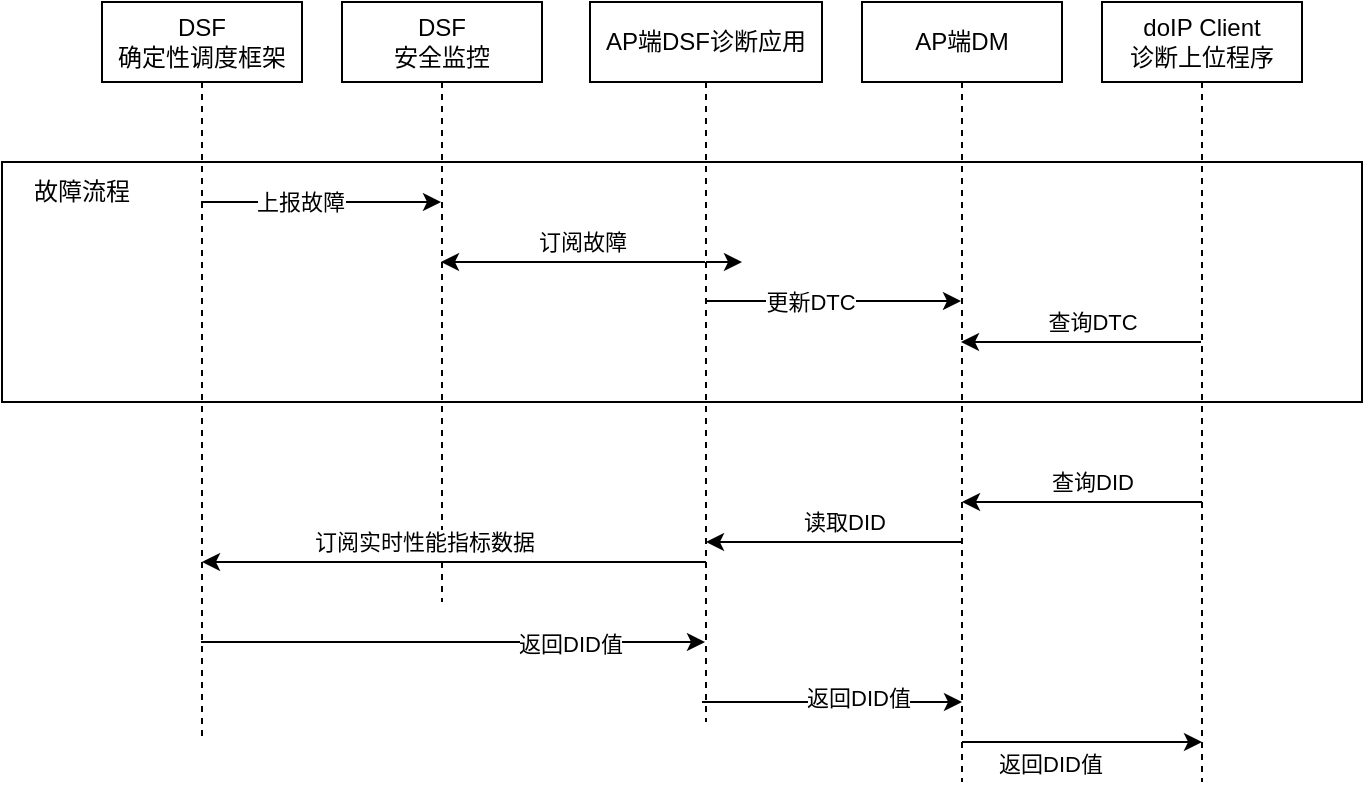 <mxfile version="24.3.1" type="github">
  <diagram name="第 1 页" id="isr2lDTraLxDULHU4nca">
    <mxGraphModel dx="1002" dy="577" grid="1" gridSize="10" guides="1" tooltips="1" connect="1" arrows="1" fold="1" page="1" pageScale="1" pageWidth="827" pageHeight="1169" math="0" shadow="0">
      <root>
        <mxCell id="0" />
        <mxCell id="1" parent="0" />
        <mxCell id="JBAsln3w12oxfSZJZFha-20" value="" style="rounded=0;whiteSpace=wrap;html=1;" vertex="1" parent="1">
          <mxGeometry x="70" y="230" width="680" height="120" as="geometry" />
        </mxCell>
        <mxCell id="JBAsln3w12oxfSZJZFha-1" value="DSF&lt;div&gt;确定性调度框架&lt;/div&gt;" style="shape=umlLifeline;perimeter=lifelinePerimeter;whiteSpace=wrap;html=1;container=1;dropTarget=0;collapsible=0;recursiveResize=0;outlineConnect=0;portConstraint=eastwest;newEdgeStyle={&quot;curved&quot;:0,&quot;rounded&quot;:0};size=40;" vertex="1" parent="1">
          <mxGeometry x="120" y="150" width="100" height="370" as="geometry" />
        </mxCell>
        <mxCell id="JBAsln3w12oxfSZJZFha-2" value="DSF&lt;div&gt;安全监控&lt;/div&gt;" style="shape=umlLifeline;perimeter=lifelinePerimeter;whiteSpace=wrap;html=1;container=1;dropTarget=0;collapsible=0;recursiveResize=0;outlineConnect=0;portConstraint=eastwest;newEdgeStyle={&quot;curved&quot;:0,&quot;rounded&quot;:0};" vertex="1" parent="1">
          <mxGeometry x="240" y="150" width="100" height="300" as="geometry" />
        </mxCell>
        <mxCell id="JBAsln3w12oxfSZJZFha-4" value="AP端DSF诊断应用" style="shape=umlLifeline;perimeter=lifelinePerimeter;whiteSpace=wrap;html=1;container=1;dropTarget=0;collapsible=0;recursiveResize=0;outlineConnect=0;portConstraint=eastwest;newEdgeStyle={&quot;curved&quot;:0,&quot;rounded&quot;:0};" vertex="1" parent="1">
          <mxGeometry x="364" y="150" width="116" height="360" as="geometry" />
        </mxCell>
        <mxCell id="JBAsln3w12oxfSZJZFha-5" value="AP端DM" style="shape=umlLifeline;perimeter=lifelinePerimeter;whiteSpace=wrap;html=1;container=1;dropTarget=0;collapsible=0;recursiveResize=0;outlineConnect=0;portConstraint=eastwest;newEdgeStyle={&quot;curved&quot;:0,&quot;rounded&quot;:0};" vertex="1" parent="1">
          <mxGeometry x="500" y="150" width="100" height="390" as="geometry" />
        </mxCell>
        <mxCell id="JBAsln3w12oxfSZJZFha-6" value="doIP&amp;nbsp;Client&lt;div&gt;诊断上位程序&lt;/div&gt;" style="shape=umlLifeline;perimeter=lifelinePerimeter;whiteSpace=wrap;html=1;container=1;dropTarget=0;collapsible=0;recursiveResize=0;outlineConnect=0;portConstraint=eastwest;newEdgeStyle={&quot;curved&quot;:0,&quot;rounded&quot;:0};" vertex="1" parent="1">
          <mxGeometry x="620" y="150" width="100" height="390" as="geometry" />
        </mxCell>
        <mxCell id="JBAsln3w12oxfSZJZFha-9" value="" style="endArrow=classic;html=1;rounded=0;" edge="1" parent="1">
          <mxGeometry width="50" height="50" relative="1" as="geometry">
            <mxPoint x="169.5" y="250" as="sourcePoint" />
            <mxPoint x="289.5" y="250" as="targetPoint" />
          </mxGeometry>
        </mxCell>
        <mxCell id="JBAsln3w12oxfSZJZFha-10" value="上报故障" style="edgeLabel;html=1;align=center;verticalAlign=middle;resizable=0;points=[];" vertex="1" connectable="0" parent="JBAsln3w12oxfSZJZFha-9">
          <mxGeometry x="-0.192" relative="1" as="geometry">
            <mxPoint x="1" as="offset" />
          </mxGeometry>
        </mxCell>
        <mxCell id="JBAsln3w12oxfSZJZFha-11" value="" style="endArrow=classic;html=1;rounded=0;" edge="1" parent="1">
          <mxGeometry width="50" height="50" relative="1" as="geometry">
            <mxPoint x="421.5" y="280" as="sourcePoint" />
            <mxPoint x="289.5" y="280" as="targetPoint" />
            <Array as="points" />
          </mxGeometry>
        </mxCell>
        <mxCell id="JBAsln3w12oxfSZJZFha-12" value="订阅故障" style="edgeLabel;html=1;align=center;verticalAlign=middle;resizable=0;points=[];" vertex="1" connectable="0" parent="JBAsln3w12oxfSZJZFha-11">
          <mxGeometry x="0.114" y="1" relative="1" as="geometry">
            <mxPoint x="12" y="-11" as="offset" />
          </mxGeometry>
        </mxCell>
        <mxCell id="JBAsln3w12oxfSZJZFha-13" value="" style="endArrow=classic;html=1;rounded=0;" edge="1" parent="1">
          <mxGeometry width="50" height="50" relative="1" as="geometry">
            <mxPoint x="421.5" y="299.5" as="sourcePoint" />
            <mxPoint x="549.5" y="299.5" as="targetPoint" />
          </mxGeometry>
        </mxCell>
        <mxCell id="JBAsln3w12oxfSZJZFha-14" value="更新DTC" style="edgeLabel;html=1;align=center;verticalAlign=middle;resizable=0;points=[];" vertex="1" connectable="0" parent="JBAsln3w12oxfSZJZFha-13">
          <mxGeometry x="-0.192" relative="1" as="geometry">
            <mxPoint x="1" as="offset" />
          </mxGeometry>
        </mxCell>
        <mxCell id="JBAsln3w12oxfSZJZFha-15" value="" style="endArrow=classic;html=1;rounded=0;" edge="1" parent="1">
          <mxGeometry width="50" height="50" relative="1" as="geometry">
            <mxPoint x="669.5" y="320" as="sourcePoint" />
            <mxPoint x="549.5" y="320" as="targetPoint" />
            <Array as="points" />
          </mxGeometry>
        </mxCell>
        <mxCell id="JBAsln3w12oxfSZJZFha-16" value="查询DTC" style="edgeLabel;html=1;align=center;verticalAlign=middle;resizable=0;points=[];" vertex="1" connectable="0" parent="JBAsln3w12oxfSZJZFha-15">
          <mxGeometry x="0.114" y="1" relative="1" as="geometry">
            <mxPoint x="12" y="-11" as="offset" />
          </mxGeometry>
        </mxCell>
        <mxCell id="JBAsln3w12oxfSZJZFha-21" value="故障流程" style="text;html=1;align=center;verticalAlign=middle;whiteSpace=wrap;rounded=0;" vertex="1" parent="1">
          <mxGeometry x="80" y="230" width="60" height="30" as="geometry" />
        </mxCell>
        <mxCell id="JBAsln3w12oxfSZJZFha-22" value="" style="endArrow=classic;html=1;rounded=0;" edge="1" parent="1" target="JBAsln3w12oxfSZJZFha-1">
          <mxGeometry width="50" height="50" relative="1" as="geometry">
            <mxPoint x="422" y="430" as="sourcePoint" />
            <mxPoint x="290" y="430" as="targetPoint" />
            <Array as="points" />
          </mxGeometry>
        </mxCell>
        <mxCell id="JBAsln3w12oxfSZJZFha-23" value="订阅实时性能指标数据" style="edgeLabel;html=1;align=center;verticalAlign=middle;resizable=0;points=[];" vertex="1" connectable="0" parent="JBAsln3w12oxfSZJZFha-22">
          <mxGeometry x="0.114" y="1" relative="1" as="geometry">
            <mxPoint x="-1" y="-11" as="offset" />
          </mxGeometry>
        </mxCell>
        <mxCell id="JBAsln3w12oxfSZJZFha-25" value="" style="endArrow=classic;html=1;rounded=0;" edge="1" parent="1">
          <mxGeometry width="50" height="50" relative="1" as="geometry">
            <mxPoint x="670" y="400" as="sourcePoint" />
            <mxPoint x="550" y="400" as="targetPoint" />
            <Array as="points" />
          </mxGeometry>
        </mxCell>
        <mxCell id="JBAsln3w12oxfSZJZFha-26" value="查询DID" style="edgeLabel;html=1;align=center;verticalAlign=middle;resizable=0;points=[];" vertex="1" connectable="0" parent="JBAsln3w12oxfSZJZFha-25">
          <mxGeometry x="0.114" y="1" relative="1" as="geometry">
            <mxPoint x="12" y="-11" as="offset" />
          </mxGeometry>
        </mxCell>
        <mxCell id="JBAsln3w12oxfSZJZFha-27" value="" style="endArrow=classic;html=1;rounded=0;" edge="1" parent="1" target="JBAsln3w12oxfSZJZFha-4">
          <mxGeometry width="50" height="50" relative="1" as="geometry">
            <mxPoint x="550" y="420" as="sourcePoint" />
            <mxPoint x="430" y="420" as="targetPoint" />
            <Array as="points" />
          </mxGeometry>
        </mxCell>
        <mxCell id="JBAsln3w12oxfSZJZFha-28" value="读取DID" style="edgeLabel;html=1;align=center;verticalAlign=middle;resizable=0;points=[];" vertex="1" connectable="0" parent="JBAsln3w12oxfSZJZFha-27">
          <mxGeometry x="0.114" y="1" relative="1" as="geometry">
            <mxPoint x="12" y="-11" as="offset" />
          </mxGeometry>
        </mxCell>
        <mxCell id="JBAsln3w12oxfSZJZFha-29" value="" style="endArrow=classic;html=1;rounded=0;" edge="1" parent="1">
          <mxGeometry width="50" height="50" relative="1" as="geometry">
            <mxPoint x="169.5" y="470" as="sourcePoint" />
            <mxPoint x="421.5" y="470" as="targetPoint" />
          </mxGeometry>
        </mxCell>
        <mxCell id="JBAsln3w12oxfSZJZFha-30" value="返回DID值" style="edgeLabel;html=1;align=center;verticalAlign=middle;resizable=0;points=[];" vertex="1" connectable="0" parent="JBAsln3w12oxfSZJZFha-29">
          <mxGeometry x="0.464" y="-1" relative="1" as="geometry">
            <mxPoint as="offset" />
          </mxGeometry>
        </mxCell>
        <mxCell id="JBAsln3w12oxfSZJZFha-31" value="" style="endArrow=classic;html=1;rounded=0;" edge="1" parent="1">
          <mxGeometry width="50" height="50" relative="1" as="geometry">
            <mxPoint x="420" y="500" as="sourcePoint" />
            <mxPoint x="550" y="500" as="targetPoint" />
          </mxGeometry>
        </mxCell>
        <mxCell id="JBAsln3w12oxfSZJZFha-33" value="返回DID值" style="edgeLabel;html=1;align=center;verticalAlign=middle;resizable=0;points=[];" vertex="1" connectable="0" parent="JBAsln3w12oxfSZJZFha-31">
          <mxGeometry x="0.2" y="2" relative="1" as="geometry">
            <mxPoint as="offset" />
          </mxGeometry>
        </mxCell>
        <mxCell id="JBAsln3w12oxfSZJZFha-32" value="" style="endArrow=classic;html=1;rounded=0;" edge="1" parent="1" source="JBAsln3w12oxfSZJZFha-4">
          <mxGeometry width="50" height="50" relative="1" as="geometry">
            <mxPoint x="390" y="330" as="sourcePoint" />
            <mxPoint x="440" y="280" as="targetPoint" />
          </mxGeometry>
        </mxCell>
        <mxCell id="JBAsln3w12oxfSZJZFha-34" value="" style="endArrow=classic;html=1;rounded=0;" edge="1" parent="1" source="JBAsln3w12oxfSZJZFha-5">
          <mxGeometry width="50" height="50" relative="1" as="geometry">
            <mxPoint x="560" y="520" as="sourcePoint" />
            <mxPoint x="670" y="520" as="targetPoint" />
          </mxGeometry>
        </mxCell>
        <mxCell id="JBAsln3w12oxfSZJZFha-35" value="返回DID值" style="edgeLabel;html=1;align=center;verticalAlign=middle;resizable=0;points=[];" vertex="1" connectable="0" parent="JBAsln3w12oxfSZJZFha-34">
          <mxGeometry x="0.2" y="2" relative="1" as="geometry">
            <mxPoint x="-28" y="13" as="offset" />
          </mxGeometry>
        </mxCell>
      </root>
    </mxGraphModel>
  </diagram>
</mxfile>
